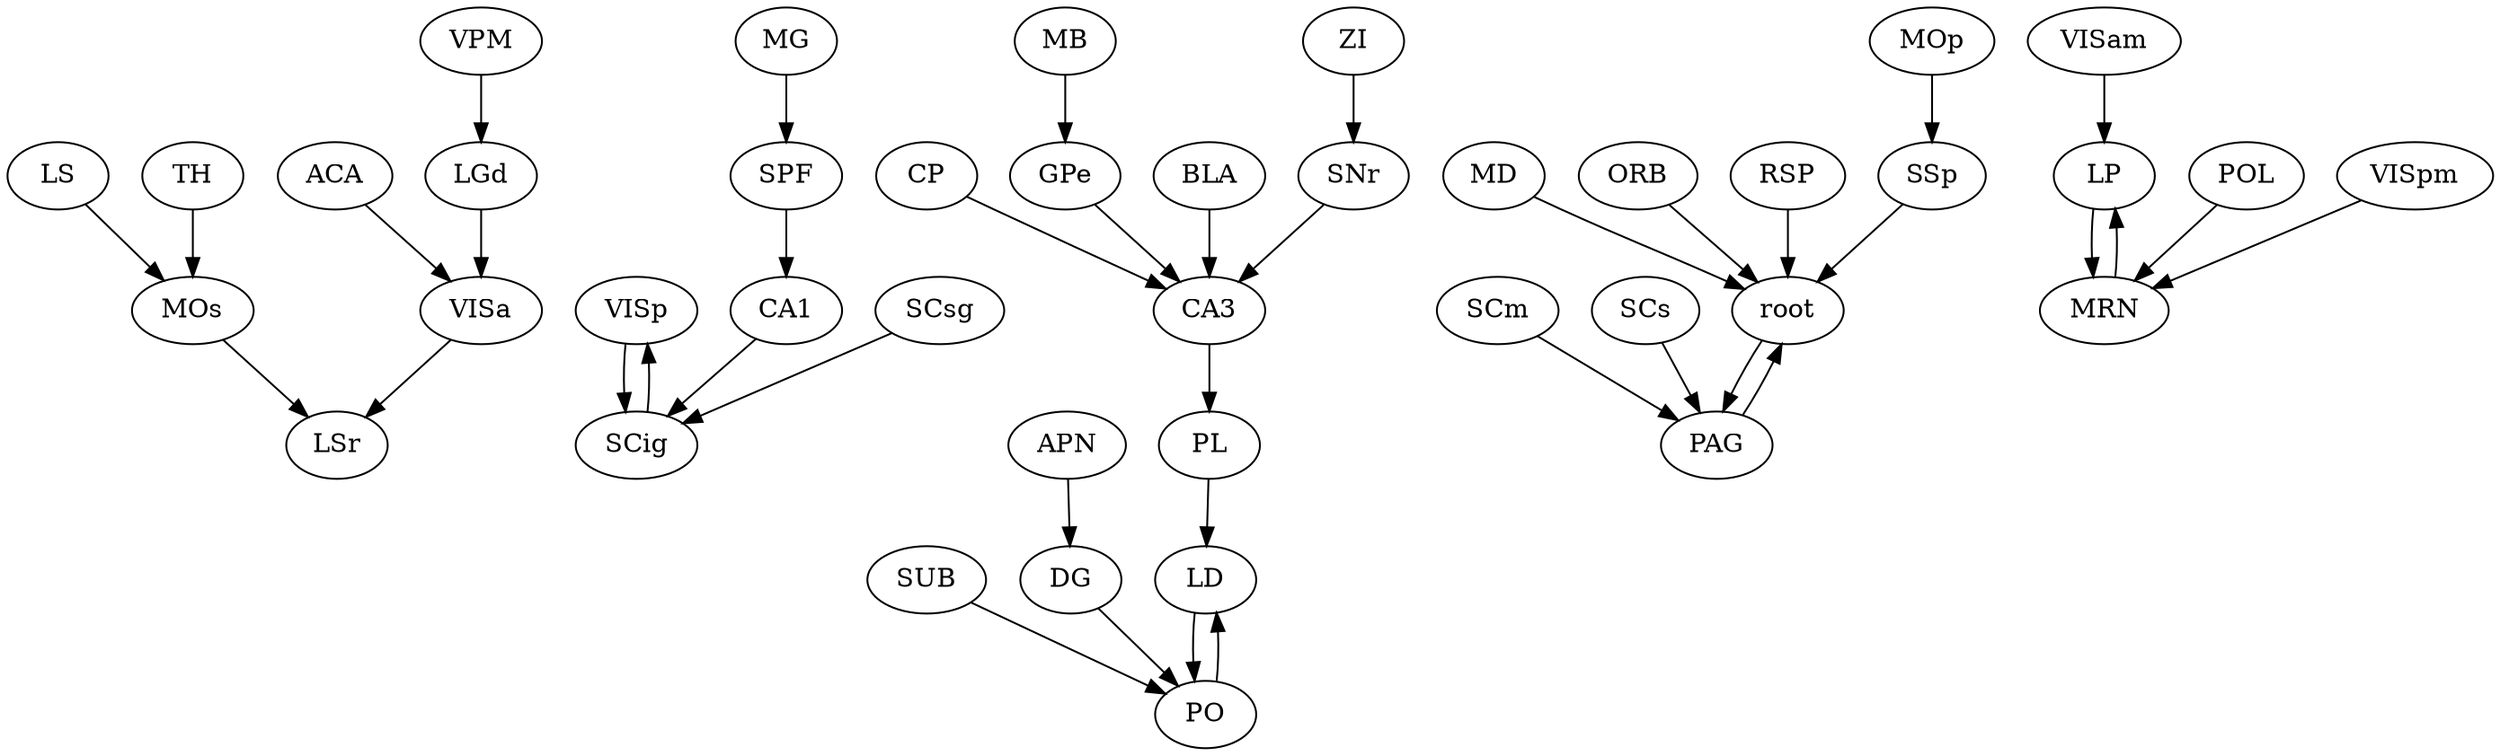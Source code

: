 strict digraph  {
LS [region="basal ganglia"];
MOs [region="non-visual cortex"];
ACA [region="non-visual cortex"];
VISp [region="visual cortex"];
CA3 [region=hippocampal];
SUB [region=hippocampal];
DG [region=hippocampal];
root;
MOp [region="non-visual cortex"];
CP [region="basal ganglia"];
LGd [region=thalamus];
PL [region="non-visual cortex"];
MD [region=thalamus];
CA1 [region=hippocampal];
VISam [region="visual cortex"];
ZI [region=midbrain];
MB [region=midbrain];
SCm [region=midbrain];
MRN [region=midbrain];
SCs [region=midbrain];
ORB [region="non-visual cortex"];
PAG [region=midbrain];
RSP [region="non-visual cortex"];
GPe [region="basal ganglia"];
BLA [region="cortical subplate"];
VPM [region=thalamus];
TH [region=thalamus];
SNr [region="basal ganglia"];
POL [region=thalamus];
APN [region=midbrain];
LP [region=thalamus];
VISpm [region="visual cortex"];
VISa [region="visual cortex"];
MG [region=thalamus];
SPF [region=thalamus];
LD [region=thalamus];
SSp [region="non-visual cortex"];
SCsg [region=midbrain];
PO [region=thalamus];
SCig [region=midbrain];
LSr [region="basal ganglia"];
LS -> MOs  [weight="2.612972142487283"];
MOs -> LSr  [weight="3.061556941569261"];
ACA -> VISa  [weight="2.904598866101467"];
VISp -> SCig  [weight="4.252035636946509"];
CA3 -> PL  [weight="2.5830902607928325"];
SUB -> PO  [weight="2.8428814138126723"];
DG -> PO  [weight="2.374952257233251"];
root -> PAG  [weight="3.668122301096295"];
MOp -> SSp  [weight="3.206660642677932"];
CP -> CA3  [weight="2.226935043200963"];
LGd -> VISa  [weight="8.920860292173588"];
PL -> LD  [weight="2.192036197568799"];
MD -> root  [weight="2.5498665169527293"];
CA1 -> SCig  [weight="3.368632644738871"];
VISam -> LP  [weight="2.620035470774126"];
ZI -> SNr  [weight="3.311587921963892"];
MB -> GPe  [weight="2.849198250770366"];
SCm -> PAG  [weight="4.282950120364317"];
MRN -> LP  [weight="4.857371931896369"];
SCs -> PAG  [weight="3.7626109970799626"];
ORB -> root  [weight="2.6260727741893555"];
PAG -> root  [weight="4.2173104205462675"];
RSP -> root  [weight="3.045993170914608"];
GPe -> CA3  [weight="2.4592120576468424"];
BLA -> CA3  [weight="2.7254635115308212"];
VPM -> LGd  [weight="2.4520963876668858"];
TH -> MOs  [weight="4.055855512644966"];
SNr -> CA3  [weight="3.686428263554628"];
POL -> MRN  [weight="2.98335349925696"];
APN -> DG  [weight="2.9118024523425925"];
LP -> MRN  [weight="5.598339797258654"];
VISpm -> MRN  [weight="2.657318065579116"];
VISa -> LSr  [weight="3.98409459678166"];
MG -> SPF  [weight="6.353136429733607"];
SPF -> CA1  [weight="5.516095524952242"];
LD -> PO  [weight="3.6134514249923595"];
SSp -> root  [weight="4.823983229557337"];
SCsg -> SCig  [weight="2.9728212306561606"];
PO -> LD  [weight="3.46752250535297"];
SCig -> VISp  [weight="3.662856494723502"];
}
